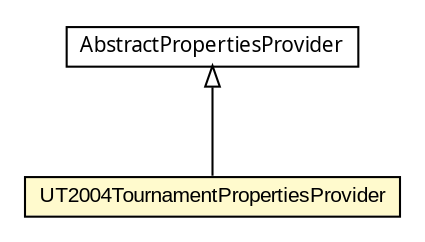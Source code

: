 #!/usr/local/bin/dot
#
# Class diagram 
# Generated by UMLGraph version 5.1 (http://www.umlgraph.org/)
#

digraph G {
	edge [fontname="arial",fontsize=10,labelfontname="arial",labelfontsize=10];
	node [fontname="arial",fontsize=10,shape=plaintext];
	nodesep=0.25;
	ranksep=0.5;
	// cz.cuni.amis.pogamut.ut2004.tournament.utils.UT2004TournamentPropertiesProvider
	c2245 [label=<<table title="cz.cuni.amis.pogamut.ut2004.tournament.utils.UT2004TournamentPropertiesProvider" border="0" cellborder="1" cellspacing="0" cellpadding="2" port="p" bgcolor="lemonChiffon" href="./UT2004TournamentPropertiesProvider.html">
		<tr><td><table border="0" cellspacing="0" cellpadding="1">
<tr><td align="center" balign="center"> UT2004TournamentPropertiesProvider </td></tr>
		</table></td></tr>
		</table>>, fontname="arial", fontcolor="black", fontsize=10.0];
	//cz.cuni.amis.pogamut.ut2004.tournament.utils.UT2004TournamentPropertiesProvider extends cz.cuni.amis.utils.configuration.providers.AbstractPropertiesProvider
	c2247:p -> c2245:p [dir=back,arrowtail=empty];
	// cz.cuni.amis.utils.configuration.providers.AbstractPropertiesProvider
	c2247 [label=<<table title="cz.cuni.amis.utils.configuration.providers.AbstractPropertiesProvider" border="0" cellborder="1" cellspacing="0" cellpadding="2" port="p">
		<tr><td><table border="0" cellspacing="0" cellpadding="1">
<tr><td align="center" balign="center"><font face="ariali"> AbstractPropertiesProvider </font></td></tr>
		</table></td></tr>
		</table>>, fontname="arial", fontcolor="black", fontsize=10.0];
}

